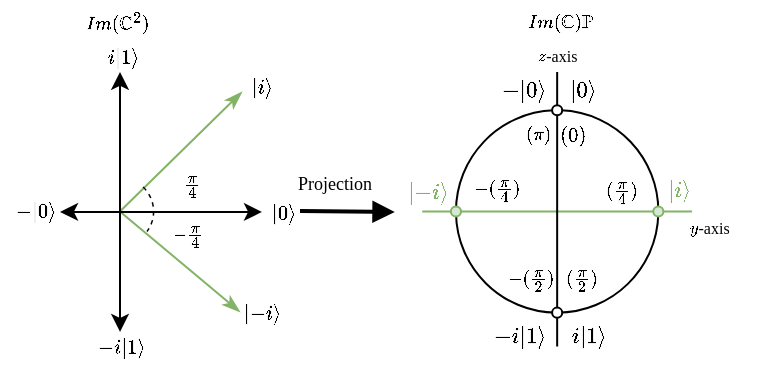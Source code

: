 <mxfile version="26.1.1">
  <diagram name="Page-1" id="dkm-CszNJxNppMYP-VIc">
    <mxGraphModel dx="576" dy="328" grid="1" gridSize="10" guides="1" tooltips="1" connect="1" arrows="1" fold="1" page="1" pageScale="1" pageWidth="850" pageHeight="1100" math="1" shadow="0">
      <root>
        <mxCell id="0" />
        <mxCell id="1" parent="0" />
        <mxCell id="P0czBwf82s6U8S7LUfZ7-1" value="" style="verticalLabelPosition=bottom;verticalAlign=top;html=1;shape=mxgraph.basic.arc;startAngle=0.006;endAngle=0.995;fontFamily=Times New Roman;" parent="1" vertex="1">
          <mxGeometry x="377.984" y="172.144" width="101.188" height="101.188" as="geometry" />
        </mxCell>
        <mxCell id="P0czBwf82s6U8S7LUfZ7-2" value="" style="endArrow=classicThin;startArrow=none;html=1;rounded=0;startFill=0;endFill=1;fillColor=#d5e8d4;strokeColor=#82b366;fontFamily=Times New Roman;" parent="1" edge="1">
          <mxGeometry width="50" height="50" relative="1" as="geometry">
            <mxPoint x="209.934" y="222.738" as="sourcePoint" />
            <mxPoint x="271" y="162.94" as="targetPoint" />
          </mxGeometry>
        </mxCell>
        <mxCell id="P0czBwf82s6U8S7LUfZ7-3" value="" style="endArrow=none;startArrow=classicThin;html=1;rounded=0;startFill=1;endFill=1;fillColor=#d5e8d4;strokeColor=#82b366;fontFamily=Times New Roman;" parent="1" edge="1">
          <mxGeometry width="50" height="50" relative="1" as="geometry">
            <mxPoint x="270" y="272.94" as="sourcePoint" />
            <mxPoint x="209.934" y="222.738" as="targetPoint" />
          </mxGeometry>
        </mxCell>
        <mxCell id="P0czBwf82s6U8S7LUfZ7-4" value="" style="endArrow=classic;startArrow=classic;html=1;rounded=0;fontFamily=Times New Roman;" parent="1" edge="1">
          <mxGeometry width="50" height="50" relative="1" as="geometry">
            <mxPoint x="210" y="282.94" as="sourcePoint" />
            <mxPoint x="210" y="152.94" as="targetPoint" />
          </mxGeometry>
        </mxCell>
        <mxCell id="P0czBwf82s6U8S7LUfZ7-5" value="" style="endArrow=classic;startArrow=classic;html=1;rounded=0;fontFamily=Times New Roman;" parent="1" edge="1">
          <mxGeometry width="50" height="50" relative="1" as="geometry">
            <mxPoint x="180" y="222.94" as="sourcePoint" />
            <mxPoint x="281" y="222.94" as="targetPoint" />
          </mxGeometry>
        </mxCell>
        <mxCell id="P0czBwf82s6U8S7LUfZ7-6" value="\(\ket{0}\)" style="whiteSpace=wrap;html=1;strokeWidth=0;fontSize=10;fillColor=none;strokeColor=none;fontFamily=Times New Roman;" parent="1" vertex="1">
          <mxGeometry x="283.63" y="214.306" width="16.865" height="16.865" as="geometry" />
        </mxCell>
        <mxCell id="P0czBwf82s6U8S7LUfZ7-7" value="\(-i\ket{1}\)" style="whiteSpace=wrap;html=1;strokeWidth=0;fontSize=10;fillColor=none;strokeColor=none;fontFamily=Times New Roman;" parent="1" vertex="1">
          <mxGeometry x="201.5" y="285.94" width="16.86" height="7.94" as="geometry" />
        </mxCell>
        <mxCell id="P0czBwf82s6U8S7LUfZ7-8" value="\(-\ket{0}\)" style="whiteSpace=wrap;html=1;strokeWidth=0;fontSize=10;fillColor=none;strokeColor=none;fontFamily=Times New Roman;" parent="1" vertex="1">
          <mxGeometry x="160" y="213.62" width="16.865" height="16.865" as="geometry" />
        </mxCell>
        <mxCell id="P0czBwf82s6U8S7LUfZ7-9" value="\(\ket{i}\)" style="whiteSpace=wrap;html=1;strokeWidth=0;fontSize=10;fillColor=none;strokeColor=none;fontFamily=Times New Roman;" parent="1" vertex="1">
          <mxGeometry x="272.766" y="151.729" width="16.865" height="16.865" as="geometry" />
        </mxCell>
        <mxCell id="P0czBwf82s6U8S7LUfZ7-10" value="\(\ket{-i}\)" style="whiteSpace=wrap;html=1;strokeWidth=0;fontSize=10;fillColor=none;strokeColor=none;fontFamily=Times New Roman;" parent="1" vertex="1">
          <mxGeometry x="272.904" y="264.939" width="16.865" height="16.865" as="geometry" />
        </mxCell>
        <mxCell id="P0czBwf82s6U8S7LUfZ7-11" value="" style="verticalLabelPosition=bottom;verticalAlign=top;html=1;shape=mxgraph.basic.arc;startAngle=0.121;endAngle=0.351;dashed=1;strokeWidth=0.75;fontFamily=Times New Roman;" parent="1" vertex="1">
          <mxGeometry x="193.069" y="205.874" width="33.729" height="33.729" as="geometry" />
        </mxCell>
        <mxCell id="P0czBwf82s6U8S7LUfZ7-12" value="&lt;font&gt;\(\frac{\pi}{4}\)&lt;/font&gt;" style="whiteSpace=wrap;html=1;strokeWidth=0;fontSize=8;fillColor=none;strokeColor=none;fontFamily=Times New Roman;" parent="1" vertex="1">
          <mxGeometry x="237.996" y="201.127" width="16.865" height="16.865" as="geometry" />
        </mxCell>
        <mxCell id="P0czBwf82s6U8S7LUfZ7-13" value="&lt;font&gt;\(-\frac{\pi}{4}\)&lt;/font&gt;" style="whiteSpace=wrap;html=1;strokeWidth=0;fontSize=8;fillColor=none;strokeColor=none;fontFamily=Times New Roman;" parent="1" vertex="1">
          <mxGeometry x="236.073" y="226.267" width="16.865" height="16.865" as="geometry" />
        </mxCell>
        <mxCell id="P0czBwf82s6U8S7LUfZ7-14" value="&lt;span style=&quot;text-wrap-mode: nowrap;&quot;&gt;&lt;font style=&quot;font-size: 9px;&quot;&gt;Projection&lt;/font&gt;&lt;/span&gt;" style="whiteSpace=wrap;html=1;fillColor=none;strokeColor=none;fontFamily=Times New Roman;" parent="1" vertex="1">
          <mxGeometry x="297" y="199.13" width="40.76" height="16.86" as="geometry" />
        </mxCell>
        <mxCell id="P0czBwf82s6U8S7LUfZ7-15" value="" style="endArrow=block;html=1;rounded=0;strokeWidth=2;endFill=1;fontFamily=Times New Roman;" parent="1" edge="1">
          <mxGeometry width="50" height="50" relative="1" as="geometry">
            <mxPoint x="300.004" y="222.536" as="sourcePoint" />
            <mxPoint x="347.39" y="222.94" as="targetPoint" />
          </mxGeometry>
        </mxCell>
        <mxCell id="P0czBwf82s6U8S7LUfZ7-16" value="" style="endArrow=none;startArrow=none;html=1;rounded=0;startFill=0;fillColor=#d5e8d4;strokeColor=#82b366;fontFamily=Times New Roman;strokeWidth=1;" parent="1" edge="1">
          <mxGeometry width="50" height="50" relative="1" as="geometry">
            <mxPoint x="496.037" y="222.738" as="sourcePoint" />
            <mxPoint x="361.12" y="222.738" as="targetPoint" />
          </mxGeometry>
        </mxCell>
        <mxCell id="P0czBwf82s6U8S7LUfZ7-17" value="" style="endArrow=none;startArrow=none;html=1;rounded=0;startFill=0;fontFamily=Times New Roman;strokeWidth=1;" parent="1" edge="1">
          <mxGeometry width="50" height="50" relative="1" as="geometry">
            <mxPoint x="428.578" y="290.197" as="sourcePoint" />
            <mxPoint x="428.578" y="152.94" as="targetPoint" />
          </mxGeometry>
        </mxCell>
        <mxCell id="P0czBwf82s6U8S7LUfZ7-18" value="\(\ket{0}\)" style="whiteSpace=wrap;html=1;strokeWidth=0;fontSize=11;fillColor=none;strokeColor=none;fontFamily=Times New Roman;" parent="1" vertex="1">
          <mxGeometry x="433.481" y="153.847" width="16.865" height="16.865" as="geometry" />
        </mxCell>
        <mxCell id="P0czBwf82s6U8S7LUfZ7-19" value="" style="ellipse;whiteSpace=wrap;html=1;aspect=fixed;fontFamily=Times New Roman;" parent="1" vertex="1">
          <mxGeometry x="426.049" y="169.615" width="5.059" height="5.059" as="geometry" />
        </mxCell>
        <mxCell id="P0czBwf82s6U8S7LUfZ7-20" value="\(-\ket{0}\)" style="whiteSpace=wrap;html=1;strokeWidth=0;fontSize=11;fillColor=none;strokeColor=none;fontFamily=Times New Roman;" parent="1" vertex="1">
          <mxGeometry x="403.752" y="153.847" width="16.865" height="16.865" as="geometry" />
        </mxCell>
        <mxCell id="P0czBwf82s6U8S7LUfZ7-21" value="\(\ket{i}\)" style="whiteSpace=wrap;html=1;strokeWidth=0;fontSize=11;fillColor=none;strokeColor=none;fontColor=#82B366;fontFamily=Times New Roman;" parent="1" vertex="1">
          <mxGeometry x="484.86" y="203.13" width="10.14" height="16.86" as="geometry" />
        </mxCell>
        <mxCell id="P0czBwf82s6U8S7LUfZ7-22" value="\(\ket{-i}\)" style="whiteSpace=wrap;html=1;strokeWidth=0;fontSize=11;fontStyle=0;fillColor=none;strokeColor=none;fontColor=#82B366;fontFamily=Times New Roman;" parent="1" vertex="1">
          <mxGeometry x="356" y="204.81" width="17" height="16.86" as="geometry" />
        </mxCell>
        <mxCell id="P0czBwf82s6U8S7LUfZ7-23" value="" style="ellipse;whiteSpace=wrap;html=1;aspect=fixed;fontFamily=Times New Roman;" parent="1" vertex="1">
          <mxGeometry x="426.049" y="270.803" width="5.059" height="5.059" as="geometry" />
        </mxCell>
        <mxCell id="P0czBwf82s6U8S7LUfZ7-24" value="\(-i\ket{1}\)" style="whiteSpace=wrap;html=1;strokeWidth=0;fontSize=11;fillColor=none;strokeColor=none;fontFamily=Times New Roman;" parent="1" vertex="1">
          <mxGeometry x="402.438" y="276.705" width="16.865" height="16.865" as="geometry" />
        </mxCell>
        <mxCell id="P0czBwf82s6U8S7LUfZ7-25" value="\(i\ket{1}\)" style="whiteSpace=wrap;html=1;strokeWidth=0;fontSize=11;fillColor=none;strokeColor=none;fontFamily=Times New Roman;" parent="1" vertex="1">
          <mxGeometry x="436.167" y="276.705" width="16.865" height="16.865" as="geometry" />
        </mxCell>
        <mxCell id="P0czBwf82s6U8S7LUfZ7-26" value="&lt;font&gt;\(z\)-axis&lt;/font&gt;" style="whiteSpace=wrap;html=1;strokeWidth=0;fontSize=8;fillColor=none;strokeColor=none;fontFamily=Times New Roman;" parent="1" vertex="1">
          <mxGeometry x="417.83" y="141.09" width="21.5" height="7.79" as="geometry" />
        </mxCell>
        <mxCell id="P0czBwf82s6U8S7LUfZ7-27" value="&lt;font&gt;\(y\)-axis&lt;/font&gt;" style="whiteSpace=wrap;html=1;strokeWidth=0;fontSize=8;fillColor=none;strokeColor=none;fontFamily=Times New Roman;" parent="1" vertex="1">
          <mxGeometry x="483.232" y="222.738" width="43.848" height="16.865" as="geometry" />
        </mxCell>
        <mxCell id="P0czBwf82s6U8S7LUfZ7-28" value="" style="ellipse;whiteSpace=wrap;html=1;aspect=fixed;fillColor=#d5e8d4;strokeColor=#82b366;fontFamily=Times New Roman;" parent="1" vertex="1">
          <mxGeometry x="375.455" y="220.209" width="5.059" height="5.059" as="geometry" />
        </mxCell>
        <mxCell id="P0czBwf82s6U8S7LUfZ7-29" value="" style="ellipse;whiteSpace=wrap;html=1;aspect=fixed;fillColor=#d5e8d4;strokeColor=#82b366;fontFamily=Times New Roman;" parent="1" vertex="1">
          <mxGeometry x="476.643" y="220.209" width="5.059" height="5.059" as="geometry" />
        </mxCell>
        <mxCell id="P0czBwf82s6U8S7LUfZ7-30" value="&lt;font&gt;&lt;font&gt;&lt;span style=&quot;text-wrap-mode: nowrap;&quot;&gt;\(Im(\mathbb{C})\mathbb{P}\)&lt;/span&gt;&lt;/font&gt;&lt;/font&gt;" style="whiteSpace=wrap;html=1;fillColor=none;strokeColor=none;fontFamily=Times New Roman;fontSize=9;" parent="1" vertex="1">
          <mxGeometry x="411" y="120" width="39.16" height="16.86" as="geometry" />
        </mxCell>
        <mxCell id="P0czBwf82s6U8S7LUfZ7-31" value="&lt;span style=&quot;text-wrap-mode: nowrap;&quot;&gt;&lt;font&gt;\(Im(\mathbb{C}^2)\)&lt;/font&gt;&lt;/span&gt;" style="whiteSpace=wrap;html=1;fillColor=none;strokeColor=none;fontFamily=Times New Roman;fontSize=9;" parent="1" vertex="1">
          <mxGeometry x="191" y="120" width="36.49" height="16.86" as="geometry" />
        </mxCell>
        <mxCell id="P0czBwf82s6U8S7LUfZ7-32" value="\(i\ket{1}\)" style="whiteSpace=wrap;html=1;strokeWidth=0;fontSize=10;fillColor=none;strokeColor=none;fontFamily=Times New Roman;" parent="1" vertex="1">
          <mxGeometry x="203.19" y="140.94" width="16.86" height="7.94" as="geometry" />
        </mxCell>
        <mxCell id="P0czBwf82s6U8S7LUfZ7-33" value="\((0)\)" style="whiteSpace=wrap;html=1;strokeWidth=0;fontSize=10;fillColor=none;strokeColor=none;fontFamily=Times New Roman;" parent="1" vertex="1">
          <mxGeometry x="428.051" y="175.678" width="16.865" height="16.865" as="geometry" />
        </mxCell>
        <mxCell id="P0czBwf82s6U8S7LUfZ7-34" value="\((\frac{\pi}{4})\)" style="whiteSpace=wrap;html=1;strokeWidth=0;fontSize=9;fillColor=none;strokeColor=none;fontFamily=Times New Roman;" parent="1" vertex="1">
          <mxGeometry x="452.031" y="204.807" width="16.865" height="16.865" as="geometry" />
        </mxCell>
        <mxCell id="P0czBwf82s6U8S7LUfZ7-35" value="\((\pi)\)" style="whiteSpace=wrap;html=1;strokeWidth=0;fontSize=9;fillColor=none;strokeColor=none;fontFamily=Times New Roman;" parent="1" vertex="1">
          <mxGeometry x="411.191" y="175.677" width="16.865" height="16.865" as="geometry" />
        </mxCell>
        <mxCell id="P0czBwf82s6U8S7LUfZ7-36" value="\(-(\frac{\pi}{4})\)" style="whiteSpace=wrap;html=1;strokeWidth=0;fontSize=9;fillColor=none;strokeColor=none;fontFamily=Times New Roman;" parent="1" vertex="1">
          <mxGeometry x="389.511" y="203.877" width="16.865" height="16.865" as="geometry" />
        </mxCell>
        <mxCell id="P0czBwf82s6U8S7LUfZ7-37" value="\((\frac{\pi}{2})\)" style="whiteSpace=wrap;html=1;strokeWidth=0;fontSize=9;fillColor=none;strokeColor=none;fontFamily=Times New Roman;" parent="1" vertex="1">
          <mxGeometry x="432.111" y="248.937" width="16.865" height="16.865" as="geometry" />
        </mxCell>
        <mxCell id="P0czBwf82s6U8S7LUfZ7-38" value="\(-(\frac{\pi}{2})\)" style="whiteSpace=wrap;html=1;strokeWidth=0;fontSize=9;fillColor=none;strokeColor=none;fontFamily=Times New Roman;" parent="1" vertex="1">
          <mxGeometry x="407.181" y="248.937" width="16.865" height="16.865" as="geometry" />
        </mxCell>
      </root>
    </mxGraphModel>
  </diagram>
</mxfile>
